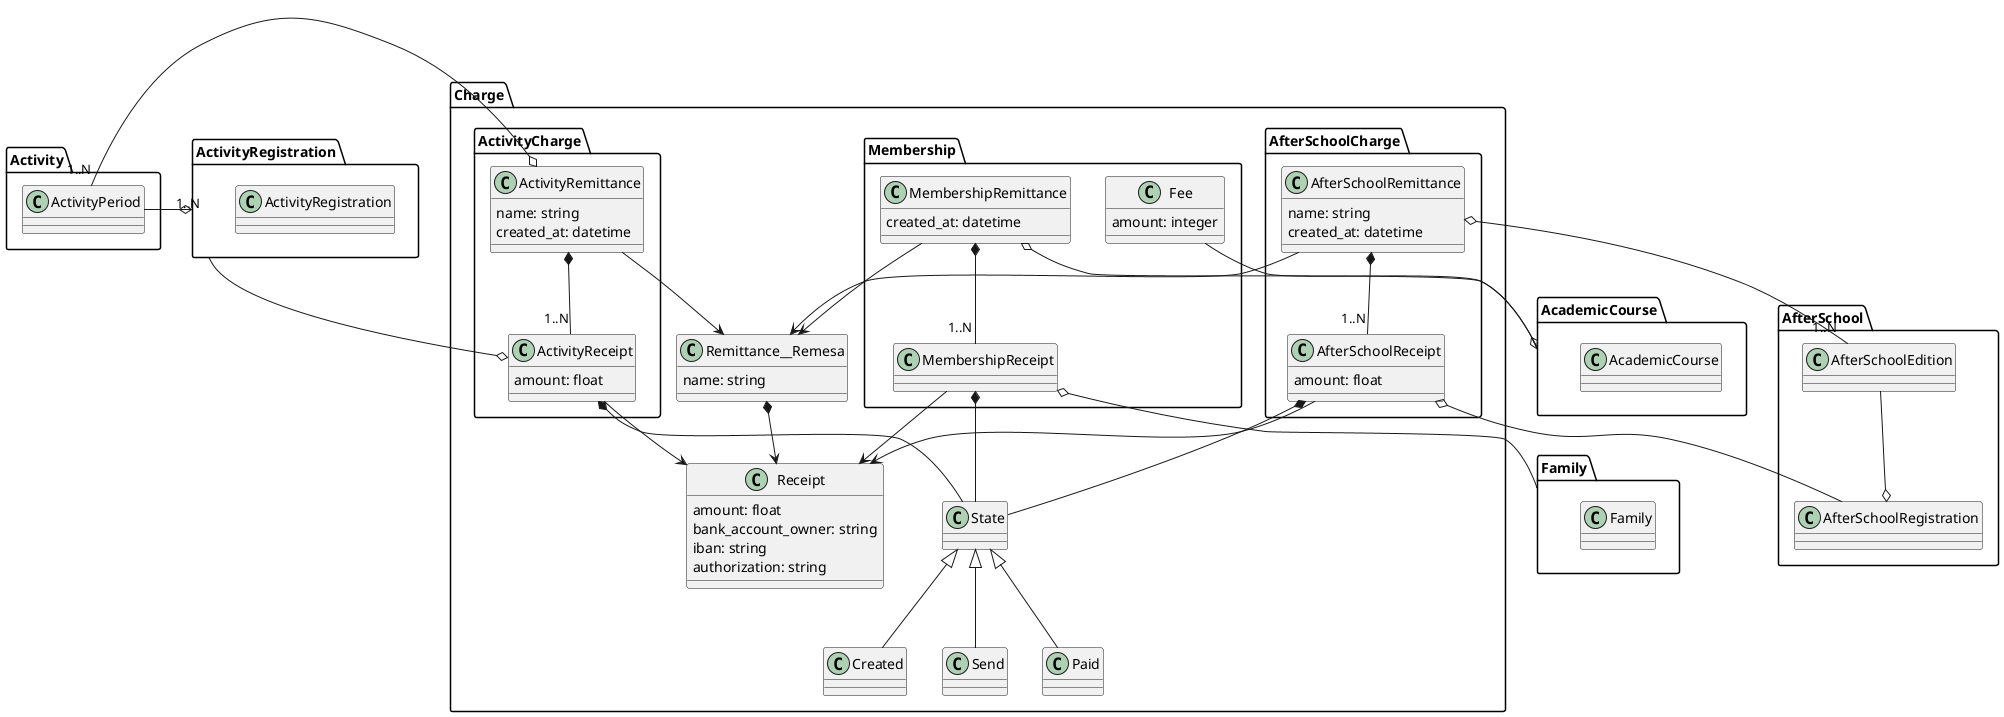 @startuml
package Charge{
    package Membership{
        class MembershipRemittance {
            created_at: datetime
        }
        class MembershipReceipt
        class Fee{
            amount: integer
        }
    }
    package ActivityCharge{
        class ActivityRemittance{
            name: string
            created_at: datetime
        }
        class ActivityReceipt {
            amount: float
        }
    }
    package AfterSchoolCharge{
        class AfterSchoolRemittance{
            name: string
            created_at: datetime
        }
        class AfterSchoolReceipt {
            amount: float
        }
    }


    class State
    class Created
    class Send
    class Paid
    State <|-- Created
    State <|-- Send
    State <|-- Paid

    class Remittance__Remesa {
        name: string
    }
    class Receipt {
        amount: float
        bank_account_owner: string
        iban: string
        authorization: string
    }

    Remittance__Remesa *--> Receipt
    ActivityReceipt --> Receipt
    ActivityRemittance --> Remittance__Remesa
    MembershipReceipt --> Receipt
    MembershipRemittance --> Remittance__Remesa
    AfterSchoolReceipt --> Receipt
    AfterSchoolRemittance --> Remittance__Remesa

    ActivityReceipt *-- State
    ActivityRemittance *-- "1..N" ActivityReceipt
    MembershipReceipt *-- State
    MembershipRemittance *-- "1..N" MembershipReceipt
    AfterSchoolReceipt *-- State
    AfterSchoolRemittance *-- "1..N" AfterSchoolReceipt
}

package Activity{
    class ActivityPeriod
}

ActivityPeriod "1..N" -right-o ActivityRemittance

package ActivityRegistration {
    class ActivityRegistration
}

ActivityRegistration "1..N" --o ActivityReceipt

ActivityRegistration o--left ActivityPeriod

package AcademicCourse{
    class AcademicCourse
}

Fee --o AcademicCourse
MembershipRemittance o-- AcademicCourse

package Family{
    class Family
}
MembershipReceipt o--  Family

package AfterSchool{
    class AfterSchoolEdition
    class AfterSchoolRegistration
}
AfterSchoolRemittance o-- "1..N" AfterSchoolEdition
AfterSchoolReceipt o-- AfterSchoolRegistration
AfterSchoolEdition --o AfterSchoolRegistration
@enduml
